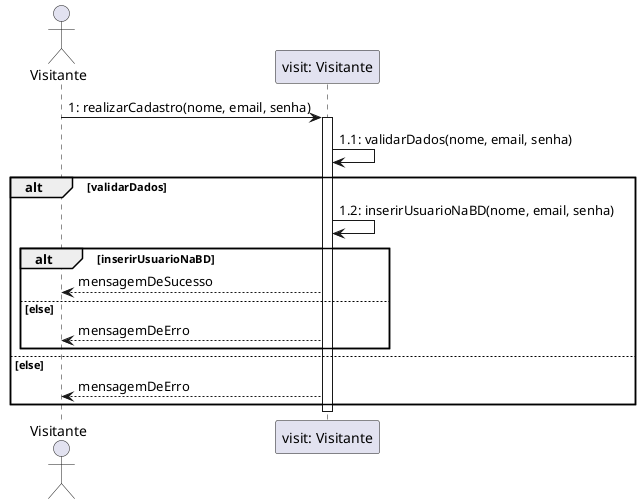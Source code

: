 @startuml realizar_Sistema
actor Visitante

Visitante->"visit: Visitante": 1: realizarCadastro(nome, email, senha)
Activate "visit: Visitante"
"visit: Visitante"->"visit: Visitante": 1.1: validarDados(nome, email, senha)

alt validarDados
"visit: Visitante"->"visit: Visitante": 1.2: inserirUsuarioNaBD(nome, email, senha)
alt inserirUsuarioNaBD
"visit: Visitante"-->Visitante: mensagemDeSucesso
else else
"visit: Visitante"-->Visitante: mensagemDeErro
end
else else
"visit: Visitante"-->Visitante: mensagemDeErro
end
deactivate "visit: Visitante"

@enduml
